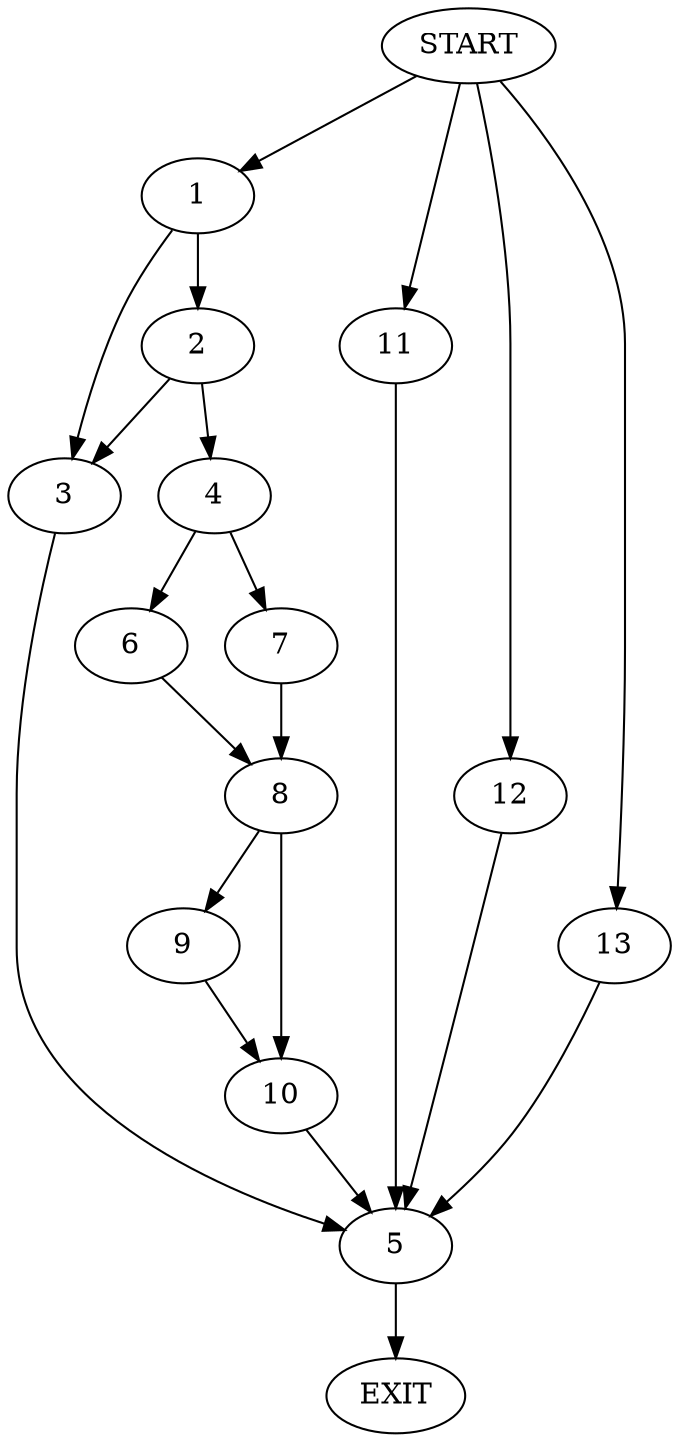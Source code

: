 digraph {
0 [label="START"]
14 [label="EXIT"]
0 -> 1
1 -> 2
1 -> 3
2 -> 4
2 -> 3
3 -> 5
4 -> 6
4 -> 7
7 -> 8
6 -> 8
8 -> 9
8 -> 10
9 -> 10
10 -> 5
5 -> 14
0 -> 11
11 -> 5
0 -> 12
12 -> 5
0 -> 13
13 -> 5
}
